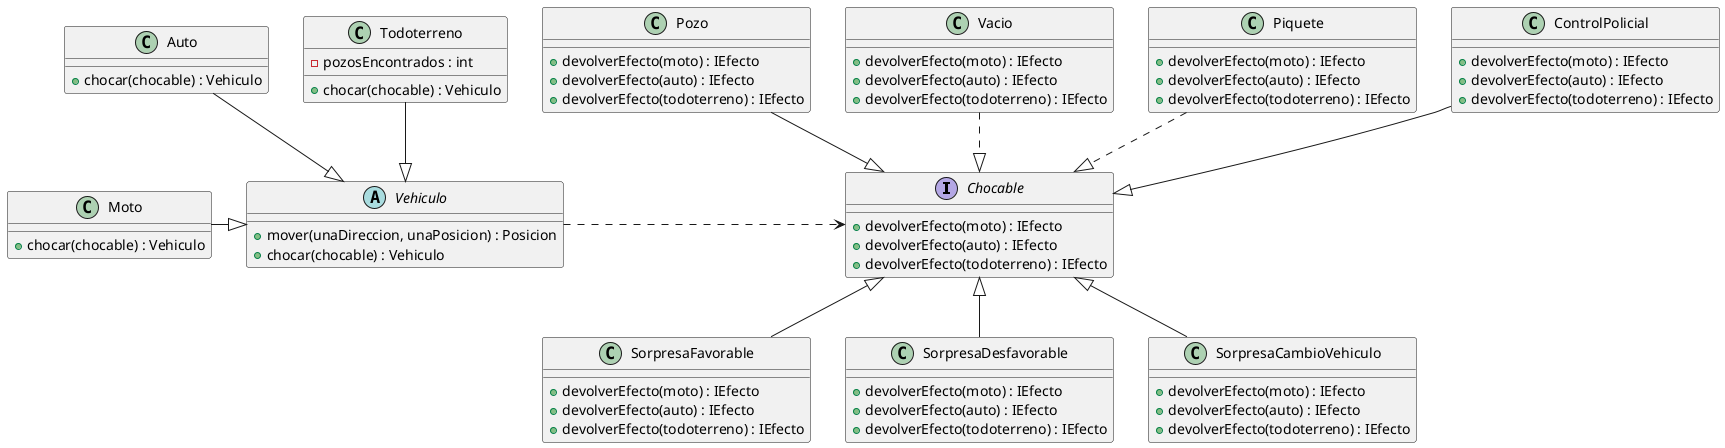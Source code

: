 @startuml
interface Chocable {
    + devolverEfecto(moto) : IEfecto
    + devolverEfecto(auto) : IEfecto
    + devolverEfecto(todoterreno) : IEfecto
}

class Pozo {
    +  devolverEfecto(moto) : IEfecto
    +  devolverEfecto(auto) : IEfecto
    +  devolverEfecto(todoterreno) : IEfecto
}

class Vacio {
    +  devolverEfecto(moto) : IEfecto
    +  devolverEfecto(auto) : IEfecto
    +  devolverEfecto(todoterreno) : IEfecto
}

class Piquete { 
    +  devolverEfecto(moto) : IEfecto
    +  devolverEfecto(auto) : IEfecto
    +  devolverEfecto(todoterreno) : IEfecto
}

class ControlPolicial {
    +  devolverEfecto(moto) : IEfecto
    +  devolverEfecto(auto) : IEfecto
    +  devolverEfecto(todoterreno) : IEfecto
}

class SorpresaFavorable {
    +  devolverEfecto(moto) : IEfecto
    +  devolverEfecto(auto) : IEfecto
    +  devolverEfecto(todoterreno) : IEfecto
}

class SorpresaDesfavorable {
    +  devolverEfecto(moto) : IEfecto
    +  devolverEfecto(auto) : IEfecto
    +  devolverEfecto(todoterreno) : IEfecto
}

class SorpresaCambioVehiculo {
    +  devolverEfecto(moto) : IEfecto
    +  devolverEfecto(auto) : IEfecto
    +  devolverEfecto(todoterreno) : IEfecto
}



abstract class Vehiculo {
    + mover(unaDireccion, unaPosicion) : Posicion
    + chocar(chocable) : Vehiculo
}

class Auto {
    + chocar(chocable) : Vehiculo
}

class Moto {
    + chocar(chocable) : Vehiculo
}

class Todoterreno {
    - pozosEncontrados : int
    + chocar(chocable) : Vehiculo
}



Pozo --|> Chocable
ControlPolicial --|> Chocable
Piquete ..|> Chocable
Vacio ..|> Chocable

Chocable <|-- SorpresaFavorable 
Chocable <|-- SorpresaDesfavorable
Chocable <|-- SorpresaCambioVehiculo

Vehiculo .> Chocable

Todoterreno --|> Vehiculo
Auto --|> Vehiculo
Moto -|> Vehiculo
@enduml